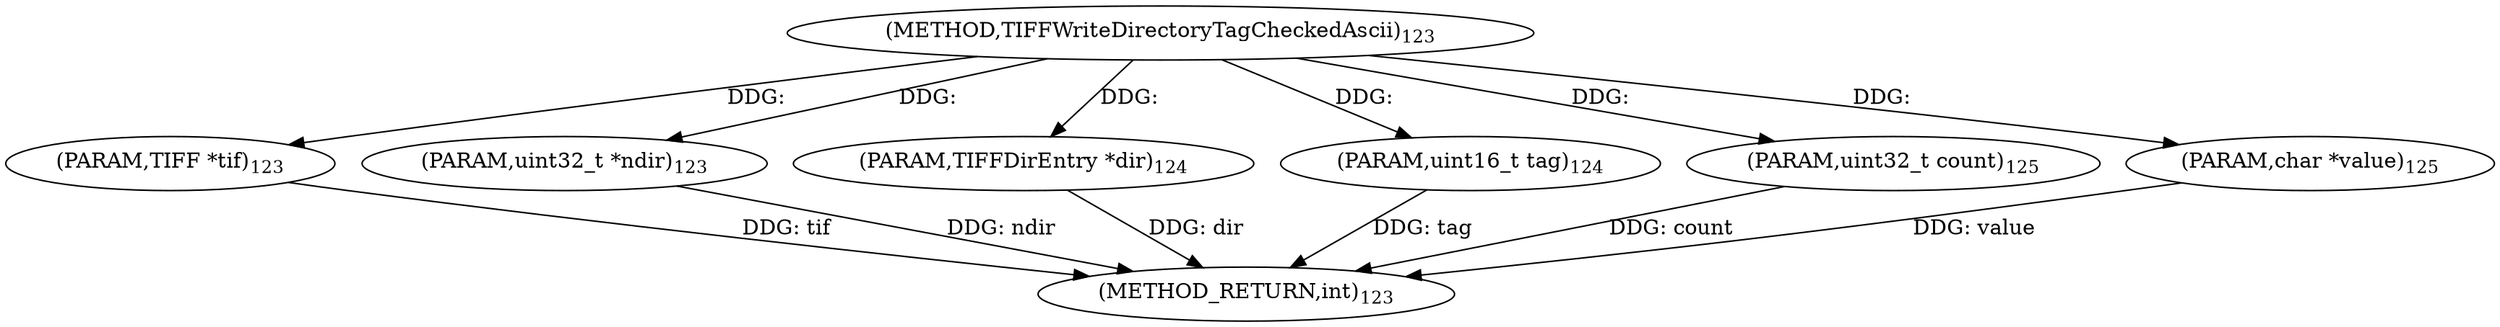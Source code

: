 digraph "TIFFWriteDirectoryTagCheckedAscii" {  
"64157" [label = <(METHOD,TIFFWriteDirectoryTagCheckedAscii)<SUB>123</SUB>> ]
"64164" [label = <(METHOD_RETURN,int)<SUB>123</SUB>> ]
"64158" [label = <(PARAM,TIFF *tif)<SUB>123</SUB>> ]
"64159" [label = <(PARAM,uint32_t *ndir)<SUB>123</SUB>> ]
"64160" [label = <(PARAM,TIFFDirEntry *dir)<SUB>124</SUB>> ]
"64161" [label = <(PARAM,uint16_t tag)<SUB>124</SUB>> ]
"64162" [label = <(PARAM,uint32_t count)<SUB>125</SUB>> ]
"64163" [label = <(PARAM,char *value)<SUB>125</SUB>> ]
  "64158" -> "64164"  [ label = "DDG: tif"] 
  "64159" -> "64164"  [ label = "DDG: ndir"] 
  "64160" -> "64164"  [ label = "DDG: dir"] 
  "64161" -> "64164"  [ label = "DDG: tag"] 
  "64162" -> "64164"  [ label = "DDG: count"] 
  "64163" -> "64164"  [ label = "DDG: value"] 
  "64157" -> "64158"  [ label = "DDG: "] 
  "64157" -> "64159"  [ label = "DDG: "] 
  "64157" -> "64160"  [ label = "DDG: "] 
  "64157" -> "64161"  [ label = "DDG: "] 
  "64157" -> "64162"  [ label = "DDG: "] 
  "64157" -> "64163"  [ label = "DDG: "] 
}
